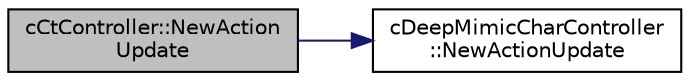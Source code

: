 digraph "cCtController::NewActionUpdate"
{
 // LATEX_PDF_SIZE
  edge [fontname="Helvetica",fontsize="10",labelfontname="Helvetica",labelfontsize="10"];
  node [fontname="Helvetica",fontsize="10",shape=record];
  rankdir="LR";
  Node1 [label="cCtController::NewAction\lUpdate",height=0.2,width=0.4,color="black", fillcolor="grey75", style="filled", fontcolor="black",tooltip=" "];
  Node1 -> Node2 [color="midnightblue",fontsize="10",style="solid",fontname="Helvetica"];
  Node2 [label="cDeepMimicCharController\l::NewActionUpdate",height=0.2,width=0.4,color="black", fillcolor="white", style="filled",URL="$classc_deep_mimic_char_controller.html#aea6c83b14fbbeed514c68eda12ec3b4e",tooltip=" "];
}
